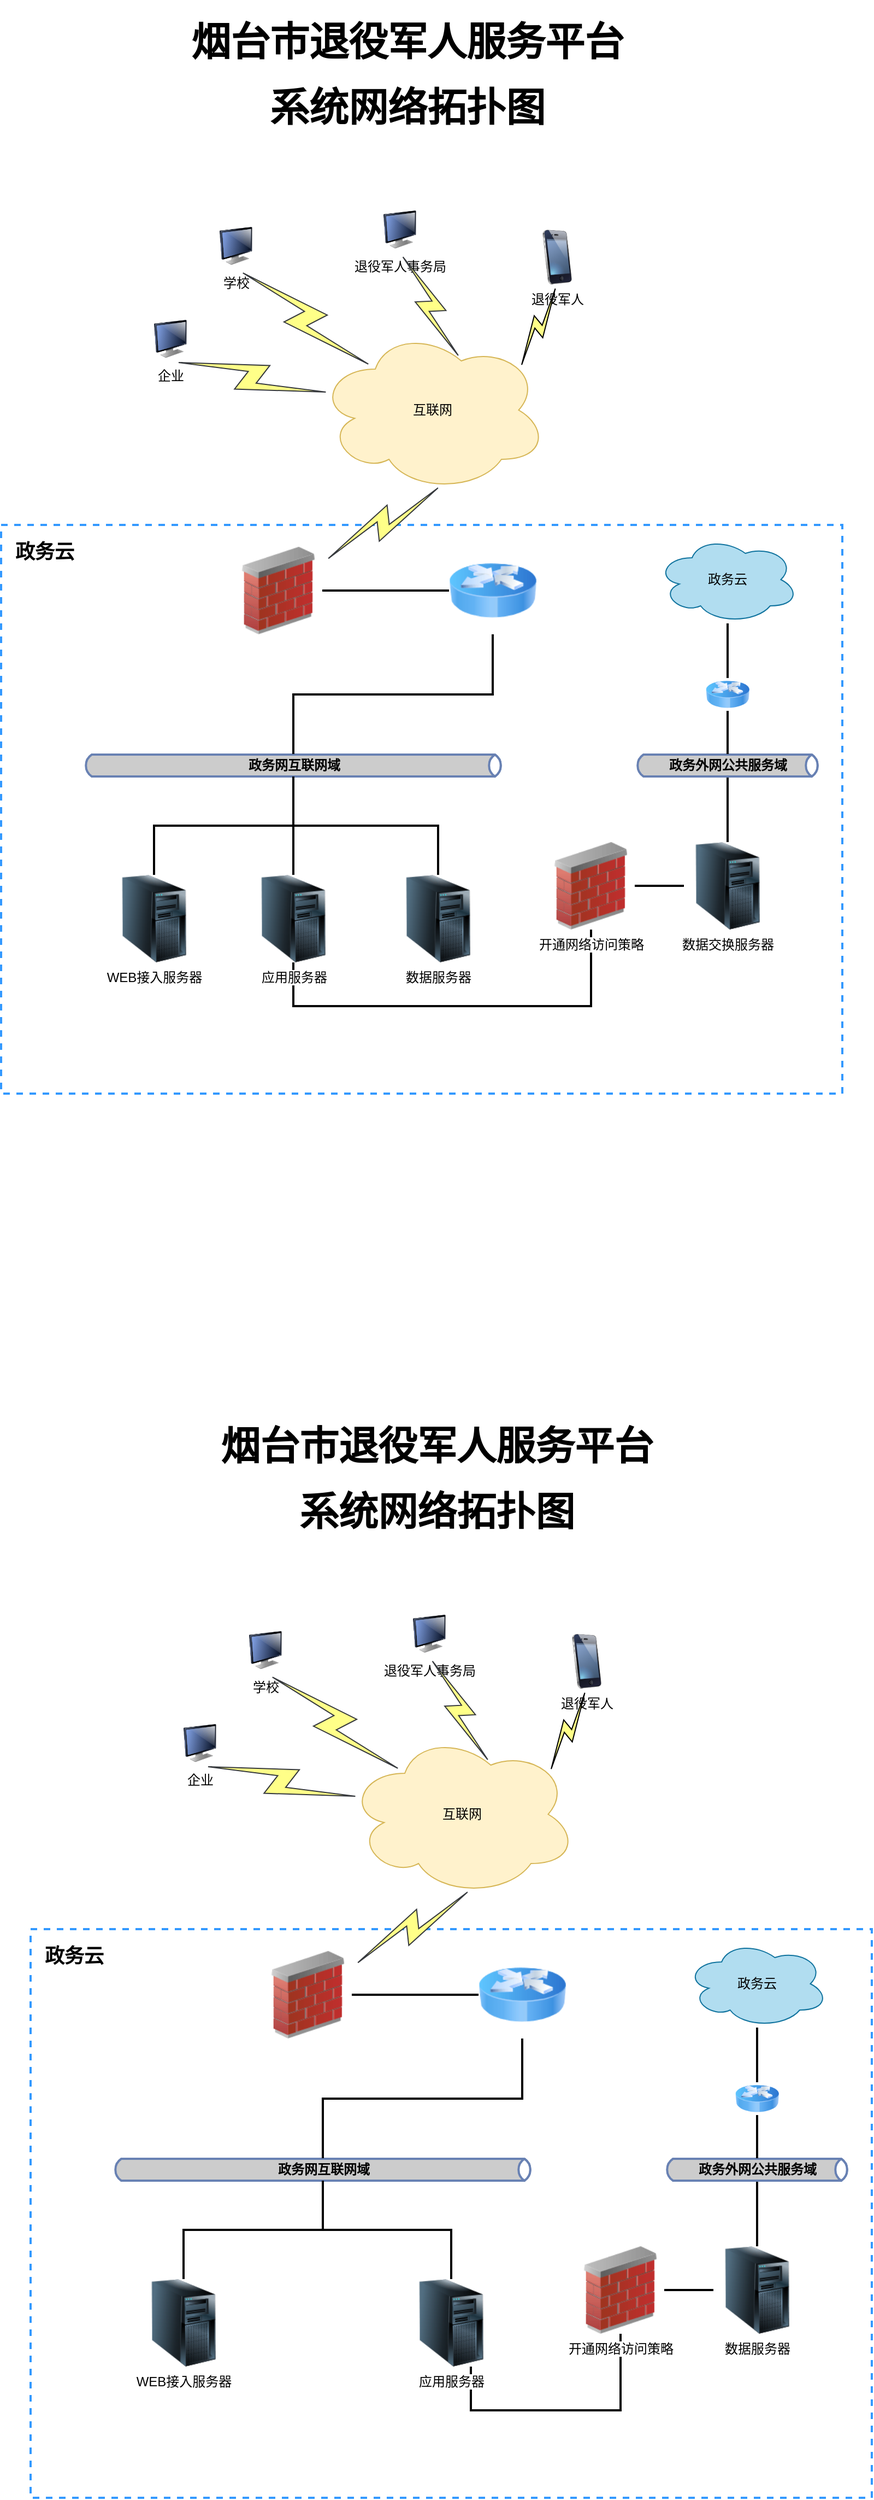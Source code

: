 <mxfile version="21.1.7" type="github">
  <diagram name="第 1 页" id="vV2zMbp7ZWFQ6nNkdyA2">
    <mxGraphModel dx="1434" dy="790" grid="1" gridSize="10" guides="1" tooltips="1" connect="1" arrows="1" fold="1" page="1" pageScale="1" pageWidth="827" pageHeight="1169" math="0" shadow="0">
      <root>
        <mxCell id="0" />
        <mxCell id="1" parent="0" />
        <mxCell id="-d7PBWxsBeQFeIK-UZRL-58" value="" style="rounded=0;whiteSpace=wrap;html=1;dashed=1;fillColor=none;align=left;strokeWidth=2;strokeColor=#3399FF;" parent="1" vertex="1">
          <mxGeometry x="30" y="556" width="770" height="520" as="geometry" />
        </mxCell>
        <mxCell id="-d7PBWxsBeQFeIK-UZRL-1" value="&lt;h1&gt;&lt;b&gt;&lt;font style=&quot;font-size: 36px;&quot;&gt;烟台市退役军人服务平台&lt;/font&gt;&lt;/b&gt;&lt;/h1&gt;&lt;div&gt;&lt;b&gt;&lt;font style=&quot;font-size: 36px;&quot;&gt;系统网络拓扑图&lt;/font&gt;&lt;/b&gt;&lt;/div&gt;" style="text;html=1;strokeColor=none;fillColor=none;align=center;verticalAlign=middle;whiteSpace=wrap;rounded=0;" parent="1" vertex="1">
          <mxGeometry x="174" y="96" width="456" height="80" as="geometry" />
        </mxCell>
        <mxCell id="-d7PBWxsBeQFeIK-UZRL-48" style="edgeStyle=orthogonalEdgeStyle;rounded=0;orthogonalLoop=1;jettySize=auto;html=1;strokeColor=#000000;strokeWidth=2;fontColor=#000000;endArrow=none;endFill=0;" parent="1" source="-d7PBWxsBeQFeIK-UZRL-2" target="-d7PBWxsBeQFeIK-UZRL-47" edge="1">
          <mxGeometry relative="1" as="geometry" />
        </mxCell>
        <mxCell id="-d7PBWxsBeQFeIK-UZRL-2" value="" style="image;html=1;image=img/lib/clip_art/networking/Firewall_02_128x128.png" parent="1" vertex="1">
          <mxGeometry x="244" y="576" width="80" height="80" as="geometry" />
        </mxCell>
        <mxCell id="-d7PBWxsBeQFeIK-UZRL-5" value="退役军人事务局" style="image;html=1;image=img/lib/clip_art/computers/Monitor_128x128.png" parent="1" vertex="1">
          <mxGeometry x="380" y="266" width="30" height="40" as="geometry" />
        </mxCell>
        <mxCell id="-d7PBWxsBeQFeIK-UZRL-8" value="学校" style="image;html=1;image=img/lib/clip_art/computers/Monitor_128x128.png" parent="1" vertex="1">
          <mxGeometry x="230" y="281" width="30" height="40" as="geometry" />
        </mxCell>
        <mxCell id="-d7PBWxsBeQFeIK-UZRL-9" value="企业" style="image;html=1;image=img/lib/clip_art/computers/Monitor_128x128.png" parent="1" vertex="1">
          <mxGeometry x="170" y="366" width="30" height="40" as="geometry" />
        </mxCell>
        <mxCell id="-d7PBWxsBeQFeIK-UZRL-12" value="退役军人" style="image;html=1;image=img/lib/clip_art/telecommunication/iPhone_128x128.png" parent="1" vertex="1">
          <mxGeometry x="514" y="286" width="50" height="50" as="geometry" />
        </mxCell>
        <mxCell id="-d7PBWxsBeQFeIK-UZRL-14" value="互联网" style="ellipse;shape=cloud;whiteSpace=wrap;html=1;fillColor=#fff2cc;strokeColor=#d6b656;" parent="1" vertex="1">
          <mxGeometry x="320" y="376" width="210" height="150" as="geometry" />
        </mxCell>
        <mxCell id="-d7PBWxsBeQFeIK-UZRL-23" value="" style="html=1;outlineConnect=0;fillColor=#ffff88;strokeColor=#36393d;gradientDirection=north;strokeWidth=1;shape=mxgraph.networks.comm_link_edge;html=1;rounded=0;entryX=0.5;entryY=1;entryDx=0;entryDy=0;exitX=0.625;exitY=0.2;exitDx=0;exitDy=0;exitPerimeter=0;" parent="1" source="-d7PBWxsBeQFeIK-UZRL-14" target="-d7PBWxsBeQFeIK-UZRL-5" edge="1">
          <mxGeometry width="100" height="100" relative="1" as="geometry">
            <mxPoint x="220" y="566" as="sourcePoint" />
            <mxPoint x="250" y="416" as="targetPoint" />
          </mxGeometry>
        </mxCell>
        <mxCell id="-d7PBWxsBeQFeIK-UZRL-25" value="" style="html=1;outlineConnect=0;fillColor=#ffff88;strokeColor=default;gradientDirection=north;strokeWidth=1;shape=mxgraph.networks.comm_link_edge;html=1;rounded=0;entryX=0.5;entryY=1;entryDx=0;entryDy=0;exitX=0.88;exitY=0.25;exitDx=0;exitDy=0;exitPerimeter=0;" parent="1" source="-d7PBWxsBeQFeIK-UZRL-14" target="-d7PBWxsBeQFeIK-UZRL-12" edge="1">
          <mxGeometry width="100" height="100" relative="1" as="geometry">
            <mxPoint x="596.25" y="456" as="sourcePoint" />
            <mxPoint x="580" y="336" as="targetPoint" />
          </mxGeometry>
        </mxCell>
        <mxCell id="-d7PBWxsBeQFeIK-UZRL-26" value="" style="html=1;outlineConnect=0;fillColor=#ffff88;strokeColor=#36393d;gradientDirection=north;strokeWidth=1;shape=mxgraph.networks.comm_link_edge;html=1;rounded=0;entryX=0.5;entryY=1;entryDx=0;entryDy=0;exitX=0.07;exitY=0.4;exitDx=0;exitDy=0;exitPerimeter=0;" parent="1" source="-d7PBWxsBeQFeIK-UZRL-14" target="-d7PBWxsBeQFeIK-UZRL-9" edge="1">
          <mxGeometry width="100" height="100" relative="1" as="geometry">
            <mxPoint x="216.25" y="531" as="sourcePoint" />
            <mxPoint x="200" y="411" as="targetPoint" />
          </mxGeometry>
        </mxCell>
        <mxCell id="-d7PBWxsBeQFeIK-UZRL-27" value="" style="html=1;outlineConnect=0;fillColor=#ffff88;strokeColor=#36393d;gradientDirection=north;strokeWidth=1;shape=mxgraph.networks.comm_link_edge;html=1;rounded=0;entryX=0.5;entryY=1;entryDx=0;entryDy=0;exitX=0.25;exitY=0.25;exitDx=0;exitDy=0;exitPerimeter=0;" parent="1" source="-d7PBWxsBeQFeIK-UZRL-14" target="-d7PBWxsBeQFeIK-UZRL-8" edge="1">
          <mxGeometry width="100" height="100" relative="1" as="geometry">
            <mxPoint x="441.25" y="456" as="sourcePoint" />
            <mxPoint x="425" y="336" as="targetPoint" />
          </mxGeometry>
        </mxCell>
        <mxCell id="-d7PBWxsBeQFeIK-UZRL-28" value="" style="html=1;outlineConnect=0;fillColor=#ffff88;strokeColor=#36393d;gradientDirection=north;strokeWidth=1;shape=mxgraph.networks.comm_link_edge;html=1;rounded=0;entryX=0.55;entryY=0.95;entryDx=0;entryDy=0;entryPerimeter=0;" parent="1" source="-d7PBWxsBeQFeIK-UZRL-2" target="-d7PBWxsBeQFeIK-UZRL-14" edge="1">
          <mxGeometry width="100" height="100" relative="1" as="geometry">
            <mxPoint x="339.106" y="616" as="sourcePoint" />
            <mxPoint x="370" y="546" as="targetPoint" />
          </mxGeometry>
        </mxCell>
        <mxCell id="-d7PBWxsBeQFeIK-UZRL-57" style="edgeStyle=orthogonalEdgeStyle;rounded=0;orthogonalLoop=1;jettySize=auto;html=1;strokeColor=#000000;strokeWidth=2;fontColor=#000000;endArrow=none;endFill=0;" parent="1" source="-d7PBWxsBeQFeIK-UZRL-39" target="-d7PBWxsBeQFeIK-UZRL-56" edge="1">
          <mxGeometry relative="1" as="geometry" />
        </mxCell>
        <mxCell id="-d7PBWxsBeQFeIK-UZRL-39" value="&lt;b&gt;政务网互联网域&lt;/b&gt;" style="html=1;outlineConnect=0;fillColor=#CCCCCC;strokeColor=#6881B3;gradientColor=none;gradientDirection=north;strokeWidth=2;shape=mxgraph.networks.bus;gradientColor=none;gradientDirection=north;fontColor=#000000;perimeter=backbonePerimeter;backboneSize=20;" parent="1" vertex="1">
          <mxGeometry x="105" y="766" width="385" height="20" as="geometry" />
        </mxCell>
        <mxCell id="-d7PBWxsBeQFeIK-UZRL-46" style="edgeStyle=orthogonalEdgeStyle;rounded=0;orthogonalLoop=1;jettySize=auto;html=1;exitX=0.5;exitY=0;exitDx=0;exitDy=0;strokeColor=#000000;strokeWidth=2;fontColor=#000000;endArrow=none;endFill=0;" parent="1" source="-d7PBWxsBeQFeIK-UZRL-44" target="-d7PBWxsBeQFeIK-UZRL-39" edge="1">
          <mxGeometry relative="1" as="geometry" />
        </mxCell>
        <mxCell id="-d7PBWxsBeQFeIK-UZRL-44" value="WEB接入服务器" style="image;html=1;image=img/lib/clip_art/computers/Server_Tower_128x128.png;fontColor=#000000;" parent="1" vertex="1">
          <mxGeometry x="130" y="876" width="80" height="80" as="geometry" />
        </mxCell>
        <mxCell id="-d7PBWxsBeQFeIK-UZRL-49" style="edgeStyle=orthogonalEdgeStyle;rounded=0;orthogonalLoop=1;jettySize=auto;html=1;strokeColor=#000000;strokeWidth=2;fontColor=#000000;endArrow=none;endFill=0;" parent="1" source="-d7PBWxsBeQFeIK-UZRL-47" target="-d7PBWxsBeQFeIK-UZRL-39" edge="1">
          <mxGeometry relative="1" as="geometry" />
        </mxCell>
        <mxCell id="-d7PBWxsBeQFeIK-UZRL-47" value="" style="image;html=1;image=img/lib/clip_art/networking/Router_Icon_128x128.png" parent="1" vertex="1">
          <mxGeometry x="440" y="576" width="80" height="80" as="geometry" />
        </mxCell>
        <mxCell id="-d7PBWxsBeQFeIK-UZRL-51" style="edgeStyle=orthogonalEdgeStyle;rounded=0;orthogonalLoop=1;jettySize=auto;html=1;strokeColor=#000000;strokeWidth=2;fontColor=#000000;endArrow=none;endFill=0;" parent="1" source="-d7PBWxsBeQFeIK-UZRL-50" target="-d7PBWxsBeQFeIK-UZRL-39" edge="1">
          <mxGeometry relative="1" as="geometry" />
        </mxCell>
        <mxCell id="-d7PBWxsBeQFeIK-UZRL-72" style="edgeStyle=orthogonalEdgeStyle;rounded=0;orthogonalLoop=1;jettySize=auto;html=1;strokeColor=#000000;strokeWidth=2;fontSize=12;fontColor=#000000;endArrow=none;endFill=0;" parent="1" source="-d7PBWxsBeQFeIK-UZRL-50" target="-d7PBWxsBeQFeIK-UZRL-70" edge="1">
          <mxGeometry relative="1" as="geometry">
            <Array as="points">
              <mxPoint x="298" y="996" />
              <mxPoint x="570" y="996" />
            </Array>
          </mxGeometry>
        </mxCell>
        <mxCell id="-d7PBWxsBeQFeIK-UZRL-50" value="应用服务器" style="image;html=1;image=img/lib/clip_art/computers/Server_Tower_128x128.png;fontColor=#000000;" parent="1" vertex="1">
          <mxGeometry x="257.5" y="876" width="80" height="80" as="geometry" />
        </mxCell>
        <mxCell id="-d7PBWxsBeQFeIK-UZRL-56" value="数据服务器" style="image;html=1;image=img/lib/clip_art/computers/Server_Tower_128x128.png;fontColor=#000000;" parent="1" vertex="1">
          <mxGeometry x="390" y="876" width="80" height="80" as="geometry" />
        </mxCell>
        <mxCell id="-d7PBWxsBeQFeIK-UZRL-59" value="政务云" style="text;html=1;strokeColor=none;fillColor=none;align=center;verticalAlign=middle;whiteSpace=wrap;rounded=0;fontColor=#000000;fontStyle=1;fontSize=18;" parent="1" vertex="1">
          <mxGeometry x="40" y="566" width="60" height="30" as="geometry" />
        </mxCell>
        <mxCell id="-d7PBWxsBeQFeIK-UZRL-71" style="edgeStyle=orthogonalEdgeStyle;rounded=0;orthogonalLoop=1;jettySize=auto;html=1;strokeColor=#000000;strokeWidth=2;fontSize=12;fontColor=#000000;endArrow=none;endFill=0;" parent="1" source="-d7PBWxsBeQFeIK-UZRL-67" target="-d7PBWxsBeQFeIK-UZRL-70" edge="1">
          <mxGeometry relative="1" as="geometry" />
        </mxCell>
        <mxCell id="-d7PBWxsBeQFeIK-UZRL-67" value="数据交换服务器" style="image;html=1;image=img/lib/clip_art/computers/Server_Tower_128x128.png;fontColor=#000000;" parent="1" vertex="1">
          <mxGeometry x="655" y="846" width="80" height="80" as="geometry" />
        </mxCell>
        <mxCell id="-d7PBWxsBeQFeIK-UZRL-69" style="edgeStyle=orthogonalEdgeStyle;rounded=0;orthogonalLoop=1;jettySize=auto;html=1;strokeColor=#000000;strokeWidth=2;fontSize=12;fontColor=#000000;endArrow=none;endFill=0;" parent="1" source="-d7PBWxsBeQFeIK-UZRL-68" target="-d7PBWxsBeQFeIK-UZRL-67" edge="1">
          <mxGeometry relative="1" as="geometry" />
        </mxCell>
        <mxCell id="-d7PBWxsBeQFeIK-UZRL-68" value="&lt;b&gt;政务外网公共服务域&lt;/b&gt;" style="html=1;outlineConnect=0;fillColor=#CCCCCC;strokeColor=#6881B3;gradientColor=none;gradientDirection=north;strokeWidth=2;shape=mxgraph.networks.bus;gradientColor=none;gradientDirection=north;fontColor=#000000;perimeter=backbonePerimeter;backboneSize=20;" parent="1" vertex="1">
          <mxGeometry x="610" y="766" width="170" height="20" as="geometry" />
        </mxCell>
        <mxCell id="-d7PBWxsBeQFeIK-UZRL-70" value="开通网络访问策略" style="image;html=1;image=img/lib/clip_art/networking/Firewall_02_128x128.png" parent="1" vertex="1">
          <mxGeometry x="530" y="846" width="80" height="80" as="geometry" />
        </mxCell>
        <mxCell id="-d7PBWxsBeQFeIK-UZRL-76" style="edgeStyle=orthogonalEdgeStyle;rounded=0;orthogonalLoop=1;jettySize=auto;html=1;strokeColor=#000000;strokeWidth=2;fontSize=12;fontColor=#000000;endArrow=none;endFill=0;" parent="1" source="-d7PBWxsBeQFeIK-UZRL-73" target="-d7PBWxsBeQFeIK-UZRL-75" edge="1">
          <mxGeometry relative="1" as="geometry" />
        </mxCell>
        <mxCell id="-d7PBWxsBeQFeIK-UZRL-73" value="政务云" style="ellipse;shape=cloud;whiteSpace=wrap;html=1;fillColor=#b1ddf0;strokeColor=#10739e;" parent="1" vertex="1">
          <mxGeometry x="630" y="566" width="130" height="80" as="geometry" />
        </mxCell>
        <mxCell id="-d7PBWxsBeQFeIK-UZRL-77" style="edgeStyle=orthogonalEdgeStyle;rounded=0;orthogonalLoop=1;jettySize=auto;html=1;strokeColor=#000000;strokeWidth=2;fontSize=12;fontColor=#000000;endArrow=none;endFill=0;" parent="1" source="-d7PBWxsBeQFeIK-UZRL-75" target="-d7PBWxsBeQFeIK-UZRL-68" edge="1">
          <mxGeometry relative="1" as="geometry" />
        </mxCell>
        <mxCell id="-d7PBWxsBeQFeIK-UZRL-75" value="" style="image;html=1;image=img/lib/clip_art/networking/Router_Icon_128x128.png" parent="1" vertex="1">
          <mxGeometry x="675" y="696" width="40" height="30" as="geometry" />
        </mxCell>
        <mxCell id="wmdig9cED4wvvsoljVP5-1" value="" style="rounded=0;whiteSpace=wrap;html=1;dashed=1;fillColor=none;align=left;strokeWidth=2;strokeColor=#3399FF;" vertex="1" parent="1">
          <mxGeometry x="57" y="1840" width="770" height="520" as="geometry" />
        </mxCell>
        <mxCell id="wmdig9cED4wvvsoljVP5-2" value="&lt;h1&gt;&lt;b&gt;&lt;font style=&quot;font-size: 36px;&quot;&gt;烟台市退役军人服务平台&lt;/font&gt;&lt;/b&gt;&lt;/h1&gt;&lt;div&gt;&lt;b&gt;&lt;font style=&quot;font-size: 36px;&quot;&gt;系统网络拓扑图&lt;/font&gt;&lt;/b&gt;&lt;/div&gt;" style="text;html=1;strokeColor=none;fillColor=none;align=center;verticalAlign=middle;whiteSpace=wrap;rounded=0;" vertex="1" parent="1">
          <mxGeometry x="201" y="1380" width="456" height="80" as="geometry" />
        </mxCell>
        <mxCell id="wmdig9cED4wvvsoljVP5-3" style="edgeStyle=orthogonalEdgeStyle;rounded=0;orthogonalLoop=1;jettySize=auto;html=1;strokeColor=#000000;strokeWidth=2;fontColor=#000000;endArrow=none;endFill=0;" edge="1" parent="1" source="wmdig9cED4wvvsoljVP5-4" target="wmdig9cED4wvvsoljVP5-20">
          <mxGeometry relative="1" as="geometry" />
        </mxCell>
        <mxCell id="wmdig9cED4wvvsoljVP5-4" value="" style="image;html=1;image=img/lib/clip_art/networking/Firewall_02_128x128.png" vertex="1" parent="1">
          <mxGeometry x="271" y="1860" width="80" height="80" as="geometry" />
        </mxCell>
        <mxCell id="wmdig9cED4wvvsoljVP5-5" value="退役军人事务局" style="image;html=1;image=img/lib/clip_art/computers/Monitor_128x128.png" vertex="1" parent="1">
          <mxGeometry x="407" y="1550" width="30" height="40" as="geometry" />
        </mxCell>
        <mxCell id="wmdig9cED4wvvsoljVP5-6" value="学校" style="image;html=1;image=img/lib/clip_art/computers/Monitor_128x128.png" vertex="1" parent="1">
          <mxGeometry x="257" y="1565" width="30" height="40" as="geometry" />
        </mxCell>
        <mxCell id="wmdig9cED4wvvsoljVP5-7" value="企业" style="image;html=1;image=img/lib/clip_art/computers/Monitor_128x128.png" vertex="1" parent="1">
          <mxGeometry x="197" y="1650" width="30" height="40" as="geometry" />
        </mxCell>
        <mxCell id="wmdig9cED4wvvsoljVP5-8" value="退役军人" style="image;html=1;image=img/lib/clip_art/telecommunication/iPhone_128x128.png" vertex="1" parent="1">
          <mxGeometry x="541" y="1570" width="50" height="50" as="geometry" />
        </mxCell>
        <mxCell id="wmdig9cED4wvvsoljVP5-9" value="互联网" style="ellipse;shape=cloud;whiteSpace=wrap;html=1;fillColor=#fff2cc;strokeColor=#d6b656;" vertex="1" parent="1">
          <mxGeometry x="347" y="1660" width="210" height="150" as="geometry" />
        </mxCell>
        <mxCell id="wmdig9cED4wvvsoljVP5-10" value="" style="html=1;outlineConnect=0;fillColor=#ffff88;strokeColor=#36393d;gradientDirection=north;strokeWidth=1;shape=mxgraph.networks.comm_link_edge;html=1;rounded=0;entryX=0.5;entryY=1;entryDx=0;entryDy=0;exitX=0.625;exitY=0.2;exitDx=0;exitDy=0;exitPerimeter=0;" edge="1" parent="1" source="wmdig9cED4wvvsoljVP5-9" target="wmdig9cED4wvvsoljVP5-5">
          <mxGeometry width="100" height="100" relative="1" as="geometry">
            <mxPoint x="247" y="1850" as="sourcePoint" />
            <mxPoint x="277" y="1700" as="targetPoint" />
          </mxGeometry>
        </mxCell>
        <mxCell id="wmdig9cED4wvvsoljVP5-11" value="" style="html=1;outlineConnect=0;fillColor=#ffff88;strokeColor=default;gradientDirection=north;strokeWidth=1;shape=mxgraph.networks.comm_link_edge;html=1;rounded=0;entryX=0.5;entryY=1;entryDx=0;entryDy=0;exitX=0.88;exitY=0.25;exitDx=0;exitDy=0;exitPerimeter=0;" edge="1" parent="1" source="wmdig9cED4wvvsoljVP5-9" target="wmdig9cED4wvvsoljVP5-8">
          <mxGeometry width="100" height="100" relative="1" as="geometry">
            <mxPoint x="623.25" y="1740" as="sourcePoint" />
            <mxPoint x="607" y="1620" as="targetPoint" />
          </mxGeometry>
        </mxCell>
        <mxCell id="wmdig9cED4wvvsoljVP5-12" value="" style="html=1;outlineConnect=0;fillColor=#ffff88;strokeColor=#36393d;gradientDirection=north;strokeWidth=1;shape=mxgraph.networks.comm_link_edge;html=1;rounded=0;entryX=0.5;entryY=1;entryDx=0;entryDy=0;exitX=0.07;exitY=0.4;exitDx=0;exitDy=0;exitPerimeter=0;" edge="1" parent="1" source="wmdig9cED4wvvsoljVP5-9" target="wmdig9cED4wvvsoljVP5-7">
          <mxGeometry width="100" height="100" relative="1" as="geometry">
            <mxPoint x="243.25" y="1815" as="sourcePoint" />
            <mxPoint x="227" y="1695" as="targetPoint" />
          </mxGeometry>
        </mxCell>
        <mxCell id="wmdig9cED4wvvsoljVP5-13" value="" style="html=1;outlineConnect=0;fillColor=#ffff88;strokeColor=#36393d;gradientDirection=north;strokeWidth=1;shape=mxgraph.networks.comm_link_edge;html=1;rounded=0;entryX=0.5;entryY=1;entryDx=0;entryDy=0;exitX=0.25;exitY=0.25;exitDx=0;exitDy=0;exitPerimeter=0;" edge="1" parent="1" source="wmdig9cED4wvvsoljVP5-9" target="wmdig9cED4wvvsoljVP5-6">
          <mxGeometry width="100" height="100" relative="1" as="geometry">
            <mxPoint x="468.25" y="1740" as="sourcePoint" />
            <mxPoint x="452" y="1620" as="targetPoint" />
          </mxGeometry>
        </mxCell>
        <mxCell id="wmdig9cED4wvvsoljVP5-14" value="" style="html=1;outlineConnect=0;fillColor=#ffff88;strokeColor=#36393d;gradientDirection=north;strokeWidth=1;shape=mxgraph.networks.comm_link_edge;html=1;rounded=0;entryX=0.55;entryY=0.95;entryDx=0;entryDy=0;entryPerimeter=0;" edge="1" parent="1" source="wmdig9cED4wvvsoljVP5-4" target="wmdig9cED4wvvsoljVP5-9">
          <mxGeometry width="100" height="100" relative="1" as="geometry">
            <mxPoint x="366.106" y="1900" as="sourcePoint" />
            <mxPoint x="397" y="1830" as="targetPoint" />
          </mxGeometry>
        </mxCell>
        <mxCell id="wmdig9cED4wvvsoljVP5-16" value="&lt;b&gt;政务网互联网域&lt;/b&gt;" style="html=1;outlineConnect=0;fillColor=#CCCCCC;strokeColor=#6881B3;gradientColor=none;gradientDirection=north;strokeWidth=2;shape=mxgraph.networks.bus;gradientColor=none;gradientDirection=north;fontColor=#000000;perimeter=backbonePerimeter;backboneSize=20;" vertex="1" parent="1">
          <mxGeometry x="132" y="2050" width="385" height="20" as="geometry" />
        </mxCell>
        <mxCell id="wmdig9cED4wvvsoljVP5-17" style="edgeStyle=orthogonalEdgeStyle;rounded=0;orthogonalLoop=1;jettySize=auto;html=1;exitX=0.5;exitY=0;exitDx=0;exitDy=0;strokeColor=#000000;strokeWidth=2;fontColor=#000000;endArrow=none;endFill=0;" edge="1" parent="1" source="wmdig9cED4wvvsoljVP5-18" target="wmdig9cED4wvvsoljVP5-16">
          <mxGeometry relative="1" as="geometry" />
        </mxCell>
        <mxCell id="wmdig9cED4wvvsoljVP5-18" value="WEB接入服务器" style="image;html=1;image=img/lib/clip_art/computers/Server_Tower_128x128.png;fontColor=#000000;" vertex="1" parent="1">
          <mxGeometry x="157" y="2160" width="80" height="80" as="geometry" />
        </mxCell>
        <mxCell id="wmdig9cED4wvvsoljVP5-19" style="edgeStyle=orthogonalEdgeStyle;rounded=0;orthogonalLoop=1;jettySize=auto;html=1;strokeColor=#000000;strokeWidth=2;fontColor=#000000;endArrow=none;endFill=0;" edge="1" parent="1" source="wmdig9cED4wvvsoljVP5-20" target="wmdig9cED4wvvsoljVP5-16">
          <mxGeometry relative="1" as="geometry" />
        </mxCell>
        <mxCell id="wmdig9cED4wvvsoljVP5-20" value="" style="image;html=1;image=img/lib/clip_art/networking/Router_Icon_128x128.png" vertex="1" parent="1">
          <mxGeometry x="467" y="1860" width="80" height="80" as="geometry" />
        </mxCell>
        <mxCell id="wmdig9cED4wvvsoljVP5-21" style="edgeStyle=orthogonalEdgeStyle;rounded=0;orthogonalLoop=1;jettySize=auto;html=1;strokeColor=#000000;strokeWidth=2;fontColor=#000000;endArrow=none;endFill=0;" edge="1" parent="1" source="wmdig9cED4wvvsoljVP5-23" target="wmdig9cED4wvvsoljVP5-16">
          <mxGeometry relative="1" as="geometry" />
        </mxCell>
        <mxCell id="wmdig9cED4wvvsoljVP5-22" style="edgeStyle=orthogonalEdgeStyle;rounded=0;orthogonalLoop=1;jettySize=auto;html=1;strokeColor=#000000;strokeWidth=2;fontSize=12;fontColor=#000000;endArrow=none;endFill=0;" edge="1" parent="1" source="wmdig9cED4wvvsoljVP5-23" target="wmdig9cED4wvvsoljVP5-30">
          <mxGeometry relative="1" as="geometry">
            <Array as="points">
              <mxPoint x="460" y="2280" />
              <mxPoint x="597" y="2280" />
            </Array>
          </mxGeometry>
        </mxCell>
        <mxCell id="wmdig9cED4wvvsoljVP5-23" value="应用服务器" style="image;html=1;image=img/lib/clip_art/computers/Server_Tower_128x128.png;fontColor=#000000;" vertex="1" parent="1">
          <mxGeometry x="402" y="2160" width="80" height="80" as="geometry" />
        </mxCell>
        <mxCell id="wmdig9cED4wvvsoljVP5-25" value="政务云" style="text;html=1;strokeColor=none;fillColor=none;align=center;verticalAlign=middle;whiteSpace=wrap;rounded=0;fontColor=#000000;fontStyle=1;fontSize=18;" vertex="1" parent="1">
          <mxGeometry x="67" y="1850" width="60" height="30" as="geometry" />
        </mxCell>
        <mxCell id="wmdig9cED4wvvsoljVP5-26" style="edgeStyle=orthogonalEdgeStyle;rounded=0;orthogonalLoop=1;jettySize=auto;html=1;strokeColor=#000000;strokeWidth=2;fontSize=12;fontColor=#000000;endArrow=none;endFill=0;" edge="1" parent="1" source="wmdig9cED4wvvsoljVP5-27" target="wmdig9cED4wvvsoljVP5-30">
          <mxGeometry relative="1" as="geometry" />
        </mxCell>
        <mxCell id="wmdig9cED4wvvsoljVP5-27" value="数据服务器" style="image;html=1;image=img/lib/clip_art/computers/Server_Tower_128x128.png;fontColor=#000000;" vertex="1" parent="1">
          <mxGeometry x="682" y="2130" width="80" height="80" as="geometry" />
        </mxCell>
        <mxCell id="wmdig9cED4wvvsoljVP5-28" style="edgeStyle=orthogonalEdgeStyle;rounded=0;orthogonalLoop=1;jettySize=auto;html=1;strokeColor=#000000;strokeWidth=2;fontSize=12;fontColor=#000000;endArrow=none;endFill=0;" edge="1" parent="1" source="wmdig9cED4wvvsoljVP5-29" target="wmdig9cED4wvvsoljVP5-27">
          <mxGeometry relative="1" as="geometry" />
        </mxCell>
        <mxCell id="wmdig9cED4wvvsoljVP5-29" value="&lt;b&gt;政务外网公共服务域&lt;/b&gt;" style="html=1;outlineConnect=0;fillColor=#CCCCCC;strokeColor=#6881B3;gradientColor=none;gradientDirection=north;strokeWidth=2;shape=mxgraph.networks.bus;gradientColor=none;gradientDirection=north;fontColor=#000000;perimeter=backbonePerimeter;backboneSize=20;" vertex="1" parent="1">
          <mxGeometry x="637" y="2050" width="170" height="20" as="geometry" />
        </mxCell>
        <mxCell id="wmdig9cED4wvvsoljVP5-30" value="开通网络访问策略" style="image;html=1;image=img/lib/clip_art/networking/Firewall_02_128x128.png" vertex="1" parent="1">
          <mxGeometry x="557" y="2130" width="80" height="80" as="geometry" />
        </mxCell>
        <mxCell id="wmdig9cED4wvvsoljVP5-31" style="edgeStyle=orthogonalEdgeStyle;rounded=0;orthogonalLoop=1;jettySize=auto;html=1;strokeColor=#000000;strokeWidth=2;fontSize=12;fontColor=#000000;endArrow=none;endFill=0;" edge="1" parent="1" source="wmdig9cED4wvvsoljVP5-32" target="wmdig9cED4wvvsoljVP5-34">
          <mxGeometry relative="1" as="geometry" />
        </mxCell>
        <mxCell id="wmdig9cED4wvvsoljVP5-32" value="政务云" style="ellipse;shape=cloud;whiteSpace=wrap;html=1;fillColor=#b1ddf0;strokeColor=#10739e;" vertex="1" parent="1">
          <mxGeometry x="657" y="1850" width="130" height="80" as="geometry" />
        </mxCell>
        <mxCell id="wmdig9cED4wvvsoljVP5-33" style="edgeStyle=orthogonalEdgeStyle;rounded=0;orthogonalLoop=1;jettySize=auto;html=1;strokeColor=#000000;strokeWidth=2;fontSize=12;fontColor=#000000;endArrow=none;endFill=0;" edge="1" parent="1" source="wmdig9cED4wvvsoljVP5-34" target="wmdig9cED4wvvsoljVP5-29">
          <mxGeometry relative="1" as="geometry" />
        </mxCell>
        <mxCell id="wmdig9cED4wvvsoljVP5-34" value="" style="image;html=1;image=img/lib/clip_art/networking/Router_Icon_128x128.png" vertex="1" parent="1">
          <mxGeometry x="702" y="1980" width="40" height="30" as="geometry" />
        </mxCell>
      </root>
    </mxGraphModel>
  </diagram>
</mxfile>
